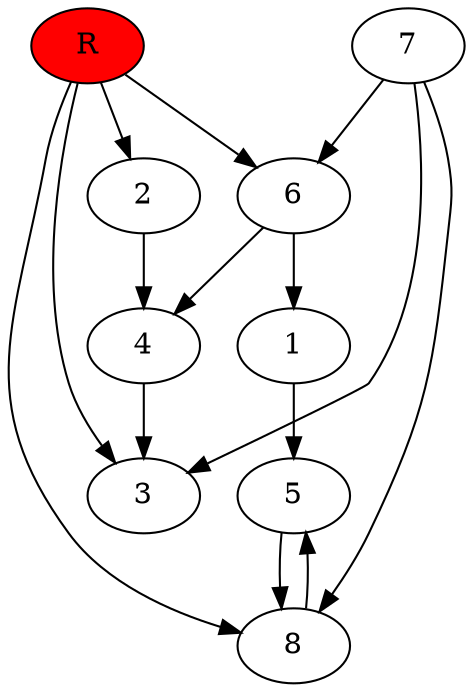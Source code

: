 digraph prb23397 {
	1
	2
	3
	4
	5
	6
	7
	8
	R [fillcolor="#ff0000" style=filled]
	1 -> 5
	2 -> 4
	4 -> 3
	5 -> 8
	6 -> 1
	6 -> 4
	7 -> 3
	7 -> 6
	7 -> 8
	8 -> 5
	R -> 2
	R -> 3
	R -> 6
	R -> 8
}
